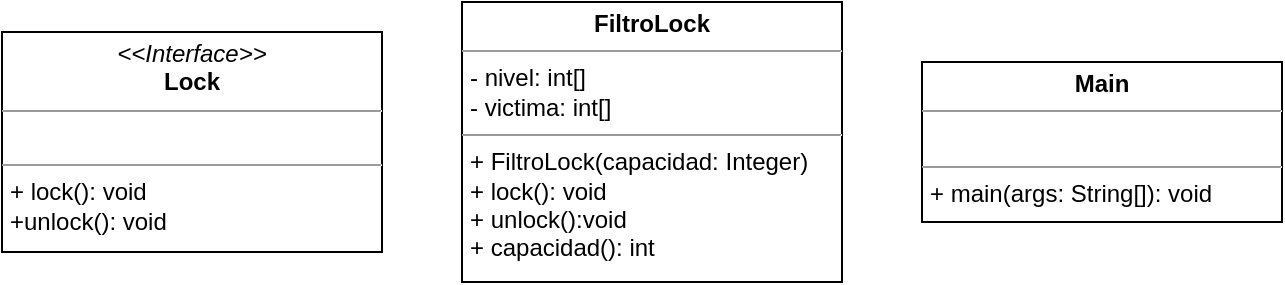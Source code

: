 <mxfile version="23.1.6" type="device">
  <diagram name="Página-1" id="MRKErK5of26OsetGn2PS">
    <mxGraphModel dx="1002" dy="602" grid="1" gridSize="10" guides="1" tooltips="1" connect="1" arrows="1" fold="1" page="1" pageScale="1" pageWidth="827" pageHeight="1169" math="0" shadow="0">
      <root>
        <mxCell id="0" />
        <mxCell id="1" parent="0" />
        <mxCell id="ynEkoZjASRs_Ri1jihDP-1" value="&lt;p style=&quot;margin:0px;margin-top:4px;text-align:center;&quot;&gt;&lt;i&gt;&amp;lt;&amp;lt;Interface&amp;gt;&amp;gt;&lt;/i&gt;&lt;br&gt;&lt;b&gt;Lock&lt;/b&gt;&lt;/p&gt;&lt;hr size=&quot;1&quot;&gt;&lt;p style=&quot;margin:0px;margin-left:4px;&quot;&gt;&lt;br&gt;&lt;/p&gt;&lt;hr size=&quot;1&quot;&gt;&lt;p style=&quot;margin:0px;margin-left:4px;&quot;&gt;+ lock(): void&lt;br&gt;&lt;/p&gt;&lt;p style=&quot;margin:0px;margin-left:4px;&quot;&gt;+unlock(): void&lt;br&gt;&lt;/p&gt;" style="verticalAlign=top;align=left;overflow=fill;html=1;whiteSpace=wrap;" vertex="1" parent="1">
          <mxGeometry x="100" y="100" width="190" height="110" as="geometry" />
        </mxCell>
        <mxCell id="ynEkoZjASRs_Ri1jihDP-2" value="&lt;p style=&quot;margin:0px;margin-top:4px;text-align:center;&quot;&gt;&lt;b&gt;FiltroLock&lt;/b&gt;&lt;/p&gt;&lt;hr size=&quot;1&quot;&gt;&lt;p style=&quot;margin:0px;margin-left:4px;&quot;&gt;- nivel: int[]&lt;br&gt;- victima: int[]&lt;/p&gt;&lt;hr size=&quot;1&quot;&gt;&lt;p style=&quot;margin:0px;margin-left:4px;&quot;&gt;+ FiltroLock(capacidad: Integer)&lt;br&gt;+ lock(): void&lt;/p&gt;&lt;p style=&quot;margin:0px;margin-left:4px;&quot;&gt;+ unlock():void&lt;/p&gt;&lt;p style=&quot;margin:0px;margin-left:4px;&quot;&gt;+ capacidad(): int&lt;/p&gt;" style="verticalAlign=top;align=left;overflow=fill;html=1;whiteSpace=wrap;" vertex="1" parent="1">
          <mxGeometry x="330" y="85" width="190" height="140" as="geometry" />
        </mxCell>
        <mxCell id="ynEkoZjASRs_Ri1jihDP-3" value="&lt;p style=&quot;margin:0px;margin-top:4px;text-align:center;&quot;&gt;&lt;b&gt;Main&lt;/b&gt;&lt;/p&gt;&lt;hr size=&quot;1&quot;&gt;&lt;p style=&quot;margin:0px;margin-left:4px;&quot;&gt;&lt;br&gt;&lt;/p&gt;&lt;hr size=&quot;1&quot;&gt;&lt;p style=&quot;margin:0px;margin-left:4px;&quot;&gt;+ main(args: String[]): void&lt;/p&gt;" style="verticalAlign=top;align=left;overflow=fill;html=1;whiteSpace=wrap;" vertex="1" parent="1">
          <mxGeometry x="560" y="115" width="180" height="80" as="geometry" />
        </mxCell>
      </root>
    </mxGraphModel>
  </diagram>
</mxfile>
